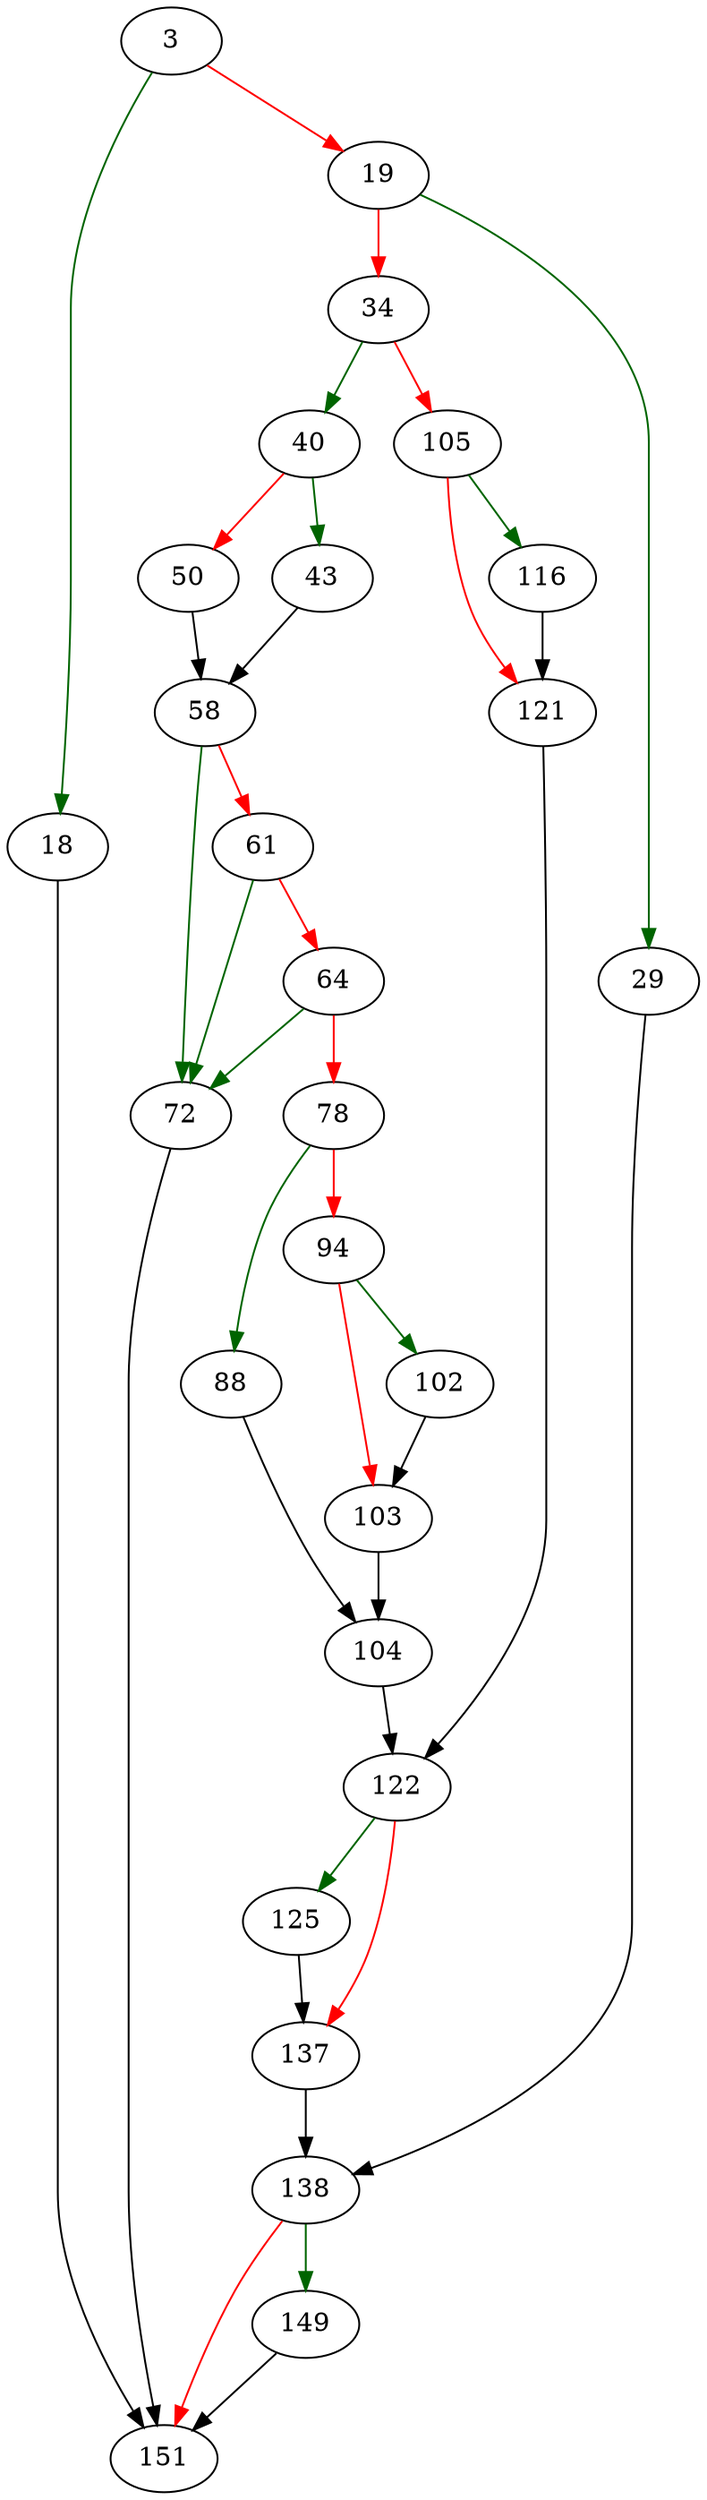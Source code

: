 strict digraph "sqlite3ExprAssignVarNumber" {
	// Node definitions.
	3 [entry=true];
	18;
	19;
	151;
	29;
	34;
	138;
	40;
	105;
	43;
	50;
	58;
	72;
	61;
	64;
	78;
	88;
	94;
	104;
	102;
	103;
	122;
	116;
	121;
	125;
	137;
	149;

	// Edge definitions.
	3 -> 18 [
		color=darkgreen
		cond=true
	];
	3 -> 19 [
		color=red
		cond=false
	];
	18 -> 151;
	19 -> 29 [
		color=darkgreen
		cond=true
	];
	19 -> 34 [
		color=red
		cond=false
	];
	29 -> 138;
	34 -> 40 [
		color=darkgreen
		cond=true
	];
	34 -> 105 [
		color=red
		cond=false
	];
	138 -> 151 [
		color=red
		cond=false
	];
	138 -> 149 [
		color=darkgreen
		cond=true
	];
	40 -> 43 [
		color=darkgreen
		cond=true
	];
	40 -> 50 [
		color=red
		cond=false
	];
	105 -> 116 [
		color=darkgreen
		cond=true
	];
	105 -> 121 [
		color=red
		cond=false
	];
	43 -> 58;
	50 -> 58;
	58 -> 72 [
		color=darkgreen
		cond=true
	];
	58 -> 61 [
		color=red
		cond=false
	];
	72 -> 151;
	61 -> 72 [
		color=darkgreen
		cond=true
	];
	61 -> 64 [
		color=red
		cond=false
	];
	64 -> 72 [
		color=darkgreen
		cond=true
	];
	64 -> 78 [
		color=red
		cond=false
	];
	78 -> 88 [
		color=darkgreen
		cond=true
	];
	78 -> 94 [
		color=red
		cond=false
	];
	88 -> 104;
	94 -> 102 [
		color=darkgreen
		cond=true
	];
	94 -> 103 [
		color=red
		cond=false
	];
	104 -> 122;
	102 -> 103;
	103 -> 104;
	122 -> 125 [
		color=darkgreen
		cond=true
	];
	122 -> 137 [
		color=red
		cond=false
	];
	116 -> 121;
	121 -> 122;
	125 -> 137;
	137 -> 138;
	149 -> 151;
}